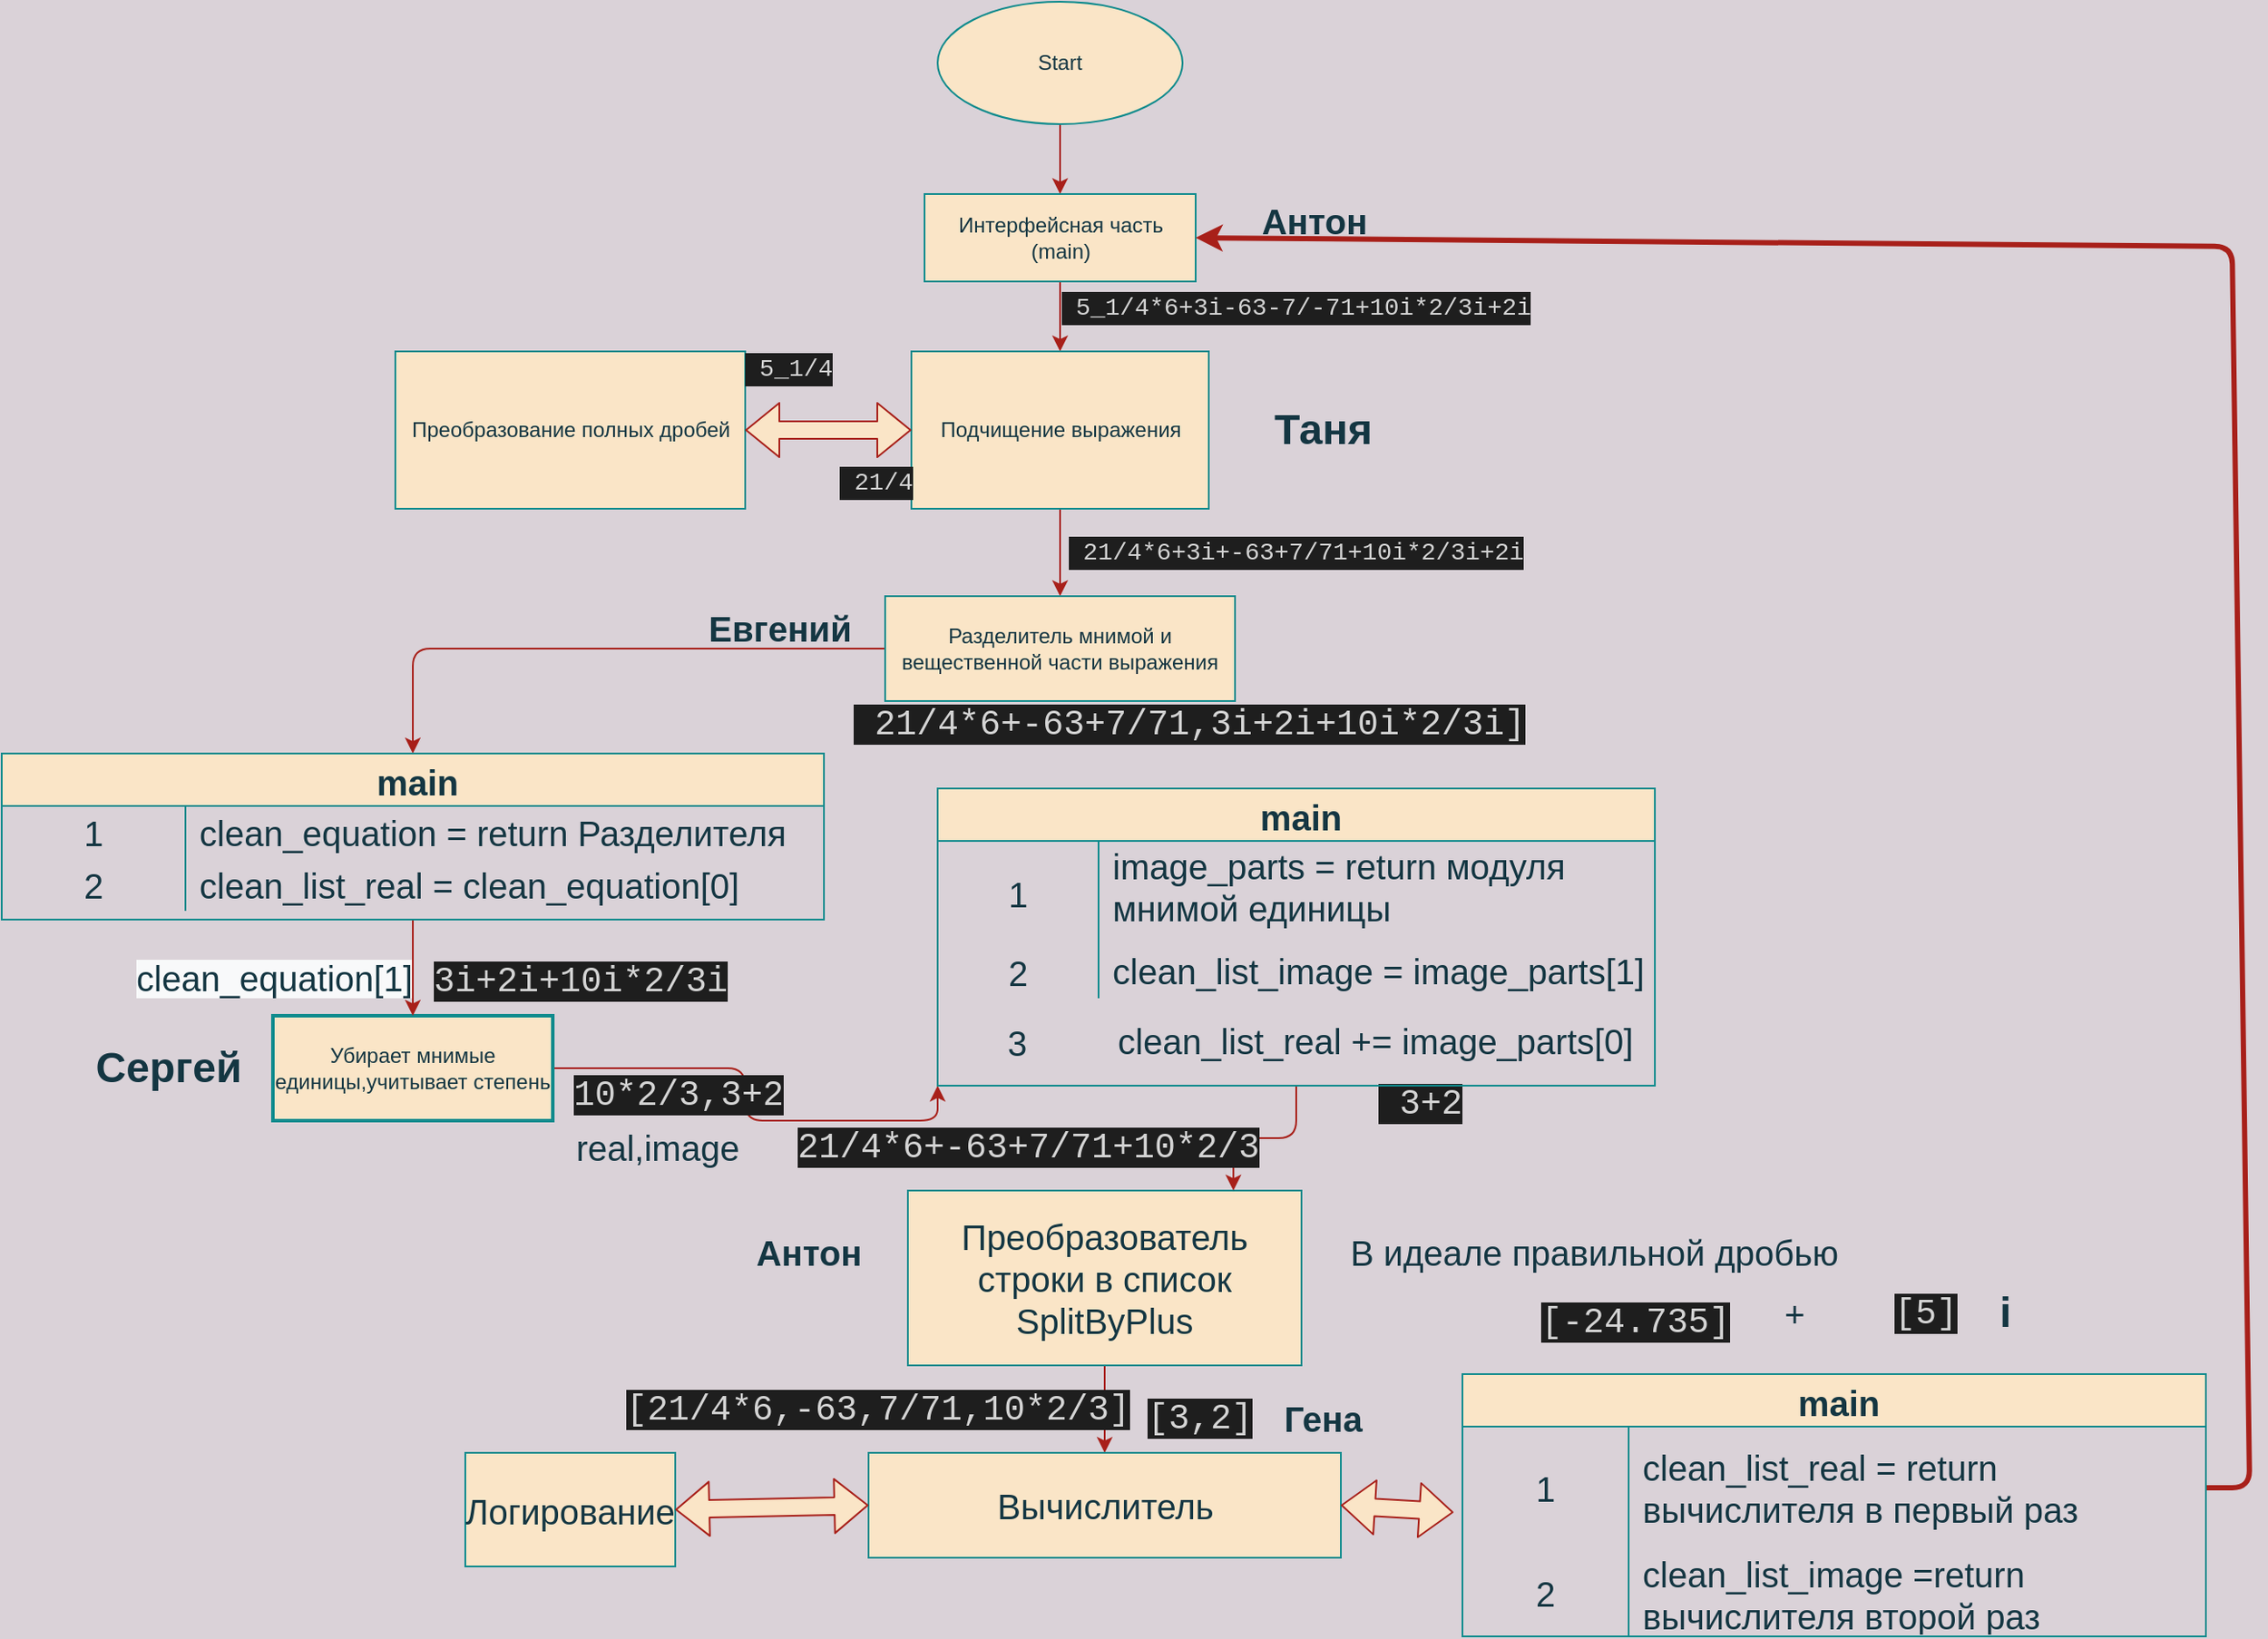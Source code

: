 <mxfile>
    <diagram id="B4KFkQ25G6b50r8x1pap" name="Page-1">
        <mxGraphModel dx="1245" dy="111" grid="1" gridSize="10" guides="1" tooltips="1" connect="1" arrows="1" fold="1" page="1" pageScale="1" pageWidth="850" pageHeight="1100" background="#DAD2D8" math="0" shadow="0">
            <root>
                <mxCell id="0"/>
                <mxCell id="1" parent="0"/>
                <mxCell id="RN8sHEYMvWGkv_5H0akw-8" value="" style="edgeStyle=orthogonalEdgeStyle;curved=0;rounded=1;sketch=0;orthogonalLoop=1;jettySize=auto;html=1;fontColor=#143642;strokeColor=#A8201A;fillColor=#FAE5C7;" parent="1" source="RN8sHEYMvWGkv_5H0akw-1" target="RN8sHEYMvWGkv_5H0akw-7" edge="1">
                    <mxGeometry relative="1" as="geometry"/>
                </mxCell>
                <mxCell id="RN8sHEYMvWGkv_5H0akw-1" value="Start" style="ellipse;whiteSpace=wrap;html=1;rounded=0;sketch=0;fontColor=#143642;strokeColor=#0F8B8D;fillColor=#FAE5C7;" parent="1" vertex="1">
                    <mxGeometry x="330" y="10" width="140" height="70" as="geometry"/>
                </mxCell>
                <mxCell id="RN8sHEYMvWGkv_5H0akw-13" value="" style="edgeStyle=orthogonalEdgeStyle;curved=0;rounded=1;sketch=0;orthogonalLoop=1;jettySize=auto;html=1;fontColor=#143642;strokeColor=#A8201A;fillColor=#FAE5C7;" parent="1" source="RN8sHEYMvWGkv_5H0akw-7" target="RN8sHEYMvWGkv_5H0akw-9" edge="1">
                    <mxGeometry relative="1" as="geometry"/>
                </mxCell>
                <mxCell id="RN8sHEYMvWGkv_5H0akw-7" value="Интерфейсная часть&lt;br&gt;(main)" style="html=1;rounded=0;sketch=0;fontColor=#143642;strokeColor=#0F8B8D;fillColor=#FAE5C7;" parent="1" vertex="1">
                    <mxGeometry x="322.5" y="120" width="155" height="50" as="geometry"/>
                </mxCell>
                <mxCell id="RN8sHEYMvWGkv_5H0akw-16" value="" style="edgeStyle=orthogonalEdgeStyle;curved=0;rounded=1;sketch=0;orthogonalLoop=1;jettySize=auto;html=1;fontColor=#143642;strokeColor=#A8201A;fillColor=#FAE5C7;" parent="1" source="RN8sHEYMvWGkv_5H0akw-9" target="RN8sHEYMvWGkv_5H0akw-15" edge="1">
                    <mxGeometry relative="1" as="geometry"/>
                </mxCell>
                <mxCell id="RN8sHEYMvWGkv_5H0akw-9" value="Подчищение выражения" style="html=1;rounded=0;sketch=0;fontColor=#143642;strokeColor=#0F8B8D;fillColor=#FAE5C7;" parent="1" vertex="1">
                    <mxGeometry x="315" y="210" width="170" height="90" as="geometry"/>
                </mxCell>
                <mxCell id="RN8sHEYMvWGkv_5H0akw-10" value="Преобразование полных дробей" style="html=1;rounded=0;sketch=0;fontColor=#143642;strokeColor=#0F8B8D;fillColor=#FAE5C7;" parent="1" vertex="1">
                    <mxGeometry x="20" y="210" width="200" height="90" as="geometry"/>
                </mxCell>
                <mxCell id="RN8sHEYMvWGkv_5H0akw-11" value="" style="shape=flexArrow;endArrow=classic;startArrow=classic;html=1;rounded=1;sketch=0;fontColor=#143642;strokeColor=#A8201A;fillColor=#FAE5C7;curved=0;exitX=1;exitY=0.5;exitDx=0;exitDy=0;entryX=0;entryY=0.5;entryDx=0;entryDy=0;" parent="1" source="RN8sHEYMvWGkv_5H0akw-10" target="RN8sHEYMvWGkv_5H0akw-9" edge="1">
                    <mxGeometry width="100" height="100" relative="1" as="geometry">
                        <mxPoint x="370" y="450" as="sourcePoint"/>
                        <mxPoint x="470" y="350" as="targetPoint"/>
                    </mxGeometry>
                </mxCell>
                <mxCell id="RN8sHEYMvWGkv_5H0akw-14" value="&lt;div style=&quot;color: rgb(212, 212, 212); background-color: rgb(30, 30, 30); font-family: Consolas, &amp;quot;Courier New&amp;quot;, monospace; font-size: 14px; line-height: 19px;&quot;&gt;&amp;nbsp;5_1/4*6+3i-63-7/-71+10i*2/3i+2i&lt;/div&gt;" style="text;html=1;strokeColor=none;fillColor=none;align=center;verticalAlign=middle;whiteSpace=wrap;rounded=0;sketch=0;fontColor=#143642;" parent="1" vertex="1">
                    <mxGeometry x="390" y="170" width="290" height="30" as="geometry"/>
                </mxCell>
                <mxCell id="RN8sHEYMvWGkv_5H0akw-24" value="" style="edgeStyle=orthogonalEdgeStyle;curved=0;rounded=1;sketch=0;orthogonalLoop=1;jettySize=auto;html=1;fontColor=#143642;strokeColor=#A8201A;fillColor=#FAE5C7;" parent="1" source="RN8sHEYMvWGkv_5H0akw-15" target="RN8sHEYMvWGkv_5H0akw-61" edge="1">
                    <mxGeometry relative="1" as="geometry"/>
                </mxCell>
                <mxCell id="RN8sHEYMvWGkv_5H0akw-15" value="Разделитель мнимой и вещественной части выражения" style="rounded=0;whiteSpace=wrap;html=1;sketch=0;fontColor=#143642;strokeColor=#0F8B8D;fillColor=#FAE5C7;" parent="1" vertex="1">
                    <mxGeometry x="300" y="350" width="200" height="60" as="geometry"/>
                </mxCell>
                <mxCell id="RN8sHEYMvWGkv_5H0akw-17" value="&lt;div style=&quot;color: rgb(212, 212, 212); background-color: rgb(30, 30, 30); font-family: Consolas, &amp;quot;Courier New&amp;quot;, monospace; font-size: 14px; line-height: 19px;&quot;&gt;&amp;nbsp;21/4*6+3i+-63+7/71+10i*2/3i+2i&lt;/div&gt;" style="text;html=1;strokeColor=none;fillColor=none;align=center;verticalAlign=middle;whiteSpace=wrap;rounded=0;sketch=0;fontColor=#143642;" parent="1" vertex="1">
                    <mxGeometry x="340" y="270" width="390" height="110" as="geometry"/>
                </mxCell>
                <mxCell id="RN8sHEYMvWGkv_5H0akw-18" value="Таня" style="text;strokeColor=none;fillColor=none;html=1;fontSize=24;fontStyle=1;verticalAlign=middle;align=center;rounded=0;sketch=0;fontColor=#143642;" parent="1" vertex="1">
                    <mxGeometry x="500" y="235" width="100" height="40" as="geometry"/>
                </mxCell>
                <mxCell id="RN8sHEYMvWGkv_5H0akw-21" value="&lt;div style=&quot;color: rgb(212, 212, 212); background-color: rgb(30, 30, 30); font-family: Consolas, &amp;quot;Courier New&amp;quot;, monospace; font-size: 14px; line-height: 19px;&quot;&gt;&amp;nbsp;5_1/4&lt;/div&gt;" style="text;html=1;strokeColor=none;fillColor=none;align=center;verticalAlign=middle;whiteSpace=wrap;rounded=0;sketch=0;fontColor=#143642;" parent="1" vertex="1">
                    <mxGeometry x="100" y="205" width="290" height="30" as="geometry"/>
                </mxCell>
                <mxCell id="RN8sHEYMvWGkv_5H0akw-22" value="&lt;div style=&quot;color: rgb(212, 212, 212); background-color: rgb(30, 30, 30); font-family: Consolas, &amp;quot;Courier New&amp;quot;, monospace; font-size: 14px; line-height: 19px;&quot;&gt;&amp;nbsp;21/4&lt;/div&gt;" style="text;html=1;strokeColor=none;fillColor=none;align=center;verticalAlign=middle;whiteSpace=wrap;rounded=0;sketch=0;fontColor=#143642;" parent="1" vertex="1">
                    <mxGeometry x="150" y="270" width="290" height="30" as="geometry"/>
                </mxCell>
                <mxCell id="RN8sHEYMvWGkv_5H0akw-37" value="" style="edgeStyle=orthogonalEdgeStyle;curved=0;rounded=1;sketch=0;orthogonalLoop=1;jettySize=auto;html=1;fontSize=20;fontColor=#143642;strokeColor=#A8201A;fillColor=#FAE5C7;entryX=0;entryY=1;entryDx=0;entryDy=0;" parent="1" source="RN8sHEYMvWGkv_5H0akw-23" target="RN8sHEYMvWGkv_5H0akw-72" edge="1">
                    <mxGeometry relative="1" as="geometry">
                        <mxPoint x="520" y="610" as="targetPoint"/>
                    </mxGeometry>
                </mxCell>
                <mxCell id="RN8sHEYMvWGkv_5H0akw-23" value="Убирает мнимые единицы,учитывает степень" style="rounded=0;whiteSpace=wrap;html=1;sketch=0;fontColor=#143642;strokeColor=#0F8B8D;fillColor=#FAE5C7;strokeWidth=2;" parent="1" vertex="1">
                    <mxGeometry x="-50" y="590" width="160" height="60" as="geometry"/>
                </mxCell>
                <mxCell id="RN8sHEYMvWGkv_5H0akw-25" value="&lt;span style=&quot;color: rgb(212, 212, 212); font-family: Consolas, &amp;quot;Courier New&amp;quot;, monospace; font-size: 20px; font-style: normal; font-variant-ligatures: normal; font-variant-caps: normal; font-weight: 400; letter-spacing: normal; orphans: 2; text-align: center; text-indent: 0px; text-transform: none; widows: 2; word-spacing: 0px; -webkit-text-stroke-width: 0px; background-color: rgb(30, 30, 30); text-decoration-thickness: initial; text-decoration-style: initial; text-decoration-color: initial; float: none; display: inline !important;&quot;&gt;&amp;nbsp;21/4*6+-63+7/71,3i+2i+10i*2/3i]&lt;/span&gt;" style="text;whiteSpace=wrap;html=1;fontColor=#143642;" parent="1" vertex="1">
                    <mxGeometry x="280" y="405" width="460" height="60" as="geometry"/>
                </mxCell>
                <mxCell id="RN8sHEYMvWGkv_5H0akw-36" value="" style="edgeStyle=orthogonalEdgeStyle;curved=0;rounded=1;sketch=0;orthogonalLoop=1;jettySize=auto;html=1;fontSize=20;fontColor=#143642;strokeColor=#A8201A;fillColor=#FAE5C7;" parent="1" source="RN8sHEYMvWGkv_5H0akw-28" target="RN8sHEYMvWGkv_5H0akw-35" edge="1">
                    <mxGeometry relative="1" as="geometry"/>
                </mxCell>
                <mxCell id="RN8sHEYMvWGkv_5H0akw-28" value="Преобразователь строки в список&lt;br&gt;SplitByPlus" style="rounded=0;whiteSpace=wrap;html=1;sketch=0;fontSize=20;fontColor=#143642;strokeColor=#0F8B8D;fillColor=#FAE5C7;" parent="1" vertex="1">
                    <mxGeometry x="313" y="690" width="225" height="100" as="geometry"/>
                </mxCell>
                <mxCell id="RN8sHEYMvWGkv_5H0akw-31" value="&lt;span style=&quot;color: rgb(20, 54, 66); font-family: Helvetica; font-size: 20px; font-style: normal; font-variant-ligatures: normal; font-variant-caps: normal; font-weight: 400; letter-spacing: normal; orphans: 2; text-align: center; text-indent: 0px; text-transform: none; widows: 2; word-spacing: 0px; -webkit-text-stroke-width: 0px; background-color: rgb(248, 249, 250); text-decoration-thickness: initial; text-decoration-style: initial; text-decoration-color: initial; float: none; display: inline !important;&quot;&gt;clean_equation[1]&lt;/span&gt;" style="text;whiteSpace=wrap;html=1;fontSize=20;fontColor=#143642;" parent="1" vertex="1">
                    <mxGeometry x="-130" y="550" width="180" height="40" as="geometry"/>
                </mxCell>
                <mxCell id="RN8sHEYMvWGkv_5H0akw-34" value="&lt;span style=&quot;color: rgb(212, 212, 212); font-family: Consolas, &amp;quot;Courier New&amp;quot;, monospace; font-size: 20px; font-style: normal; font-variant-ligatures: normal; font-variant-caps: normal; font-weight: 400; letter-spacing: normal; orphans: 2; text-align: center; text-indent: 0px; text-transform: none; widows: 2; word-spacing: 0px; -webkit-text-stroke-width: 0px; background-color: rgb(30, 30, 30); text-decoration-thickness: initial; text-decoration-style: initial; text-decoration-color: initial; float: none; display: inline !important;&quot;&gt;&amp;nbsp;3+2&lt;/span&gt;" style="text;whiteSpace=wrap;html=1;fontSize=20;fontColor=#143642;" parent="1" vertex="1">
                    <mxGeometry x="580" y="620" width="370" height="40" as="geometry"/>
                </mxCell>
                <mxCell id="RN8sHEYMvWGkv_5H0akw-35" value="Вычислитель" style="rounded=0;whiteSpace=wrap;html=1;sketch=0;fontSize=20;fontColor=#143642;strokeColor=#0F8B8D;fillColor=#FAE5C7;" parent="1" vertex="1">
                    <mxGeometry x="290.5" y="840" width="270" height="60" as="geometry"/>
                </mxCell>
                <mxCell id="RN8sHEYMvWGkv_5H0akw-39" value="&lt;span style=&quot;color: rgb(212, 212, 212); font-family: Consolas, &amp;quot;Courier New&amp;quot;, monospace; font-size: 20px; font-style: normal; font-variant-ligatures: normal; font-variant-caps: normal; font-weight: 400; letter-spacing: normal; orphans: 2; text-align: center; text-indent: 0px; text-transform: none; widows: 2; word-spacing: 0px; -webkit-text-stroke-width: 0px; background-color: rgb(30, 30, 30); text-decoration-thickness: initial; text-decoration-style: initial; text-decoration-color: initial; float: none; display: inline !important;&quot;&gt;3i+2i+10i*2/3i&lt;/span&gt;" style="text;whiteSpace=wrap;html=1;fontSize=20;fontColor=#143642;" parent="1" vertex="1">
                    <mxGeometry x="40" y="550" width="180" height="40" as="geometry"/>
                </mxCell>
                <mxCell id="RN8sHEYMvWGkv_5H0akw-42" value="&lt;b&gt;Гена&lt;/b&gt;" style="text;html=1;align=center;verticalAlign=middle;resizable=0;points=[];autosize=1;strokeColor=none;fillColor=none;fontSize=20;fontColor=#143642;" parent="1" vertex="1">
                    <mxGeometry x="520" y="805" width="60" height="30" as="geometry"/>
                </mxCell>
                <mxCell id="RN8sHEYMvWGkv_5H0akw-43" value="&lt;b&gt;Антон&lt;/b&gt;" style="text;html=1;align=center;verticalAlign=middle;resizable=0;points=[];autosize=1;strokeColor=none;fillColor=none;fontSize=20;fontColor=#143642;" parent="1" vertex="1">
                    <mxGeometry x="505" y="120" width="80" height="30" as="geometry"/>
                </mxCell>
                <mxCell id="RN8sHEYMvWGkv_5H0akw-44" value="Логирование" style="rounded=0;whiteSpace=wrap;html=1;sketch=0;fontSize=20;fontColor=#143642;strokeColor=#0F8B8D;fillColor=#FAE5C7;" parent="1" vertex="1">
                    <mxGeometry x="60" y="840" width="120" height="65" as="geometry"/>
                </mxCell>
                <mxCell id="RN8sHEYMvWGkv_5H0akw-45" value="" style="shape=flexArrow;endArrow=classic;startArrow=classic;html=1;rounded=1;sketch=0;fontSize=20;fontColor=#143642;strokeColor=#A8201A;fillColor=#FAE5C7;curved=0;exitX=1;exitY=0.5;exitDx=0;exitDy=0;entryX=0;entryY=0.5;entryDx=0;entryDy=0;" parent="1" source="RN8sHEYMvWGkv_5H0akw-44" target="RN8sHEYMvWGkv_5H0akw-35" edge="1">
                    <mxGeometry width="100" height="100" relative="1" as="geometry">
                        <mxPoint x="370" y="770" as="sourcePoint"/>
                        <mxPoint x="290" y="880" as="targetPoint"/>
                    </mxGeometry>
                </mxCell>
                <mxCell id="RN8sHEYMvWGkv_5H0akw-46" value="&lt;b&gt;Евгений&lt;/b&gt;" style="text;html=1;strokeColor=none;fillColor=none;align=center;verticalAlign=middle;whiteSpace=wrap;rounded=0;sketch=0;fontSize=20;fontColor=#143642;" parent="1" vertex="1">
                    <mxGeometry x="180" y="355" width="120" height="25" as="geometry"/>
                </mxCell>
                <mxCell id="RN8sHEYMvWGkv_5H0akw-47" value="Сергей" style="text;strokeColor=none;fillColor=none;html=1;fontSize=24;fontStyle=1;verticalAlign=middle;align=center;rounded=0;sketch=0;fontColor=#143642;" parent="1" vertex="1">
                    <mxGeometry x="-160" y="600" width="100" height="40" as="geometry"/>
                </mxCell>
                <mxCell id="RN8sHEYMvWGkv_5H0akw-48" value="&lt;b&gt;Антон&lt;/b&gt;" style="text;html=1;align=center;verticalAlign=middle;resizable=0;points=[];autosize=1;strokeColor=none;fillColor=none;fontSize=20;fontColor=#143642;" parent="1" vertex="1">
                    <mxGeometry x="215.5" y="710" width="80" height="30" as="geometry"/>
                </mxCell>
                <mxCell id="RN8sHEYMvWGkv_5H0akw-49" value="&lt;span style=&quot;color: rgb(212, 212, 212); font-family: Consolas, &amp;quot;Courier New&amp;quot;, monospace; font-size: 20px; font-style: normal; font-variant-ligatures: normal; font-variant-caps: normal; font-weight: 400; letter-spacing: normal; orphans: 2; text-align: center; text-indent: 0px; text-transform: none; widows: 2; word-spacing: 0px; -webkit-text-stroke-width: 0px; background-color: rgb(30, 30, 30); text-decoration-thickness: initial; text-decoration-style: initial; text-decoration-color: initial; float: none; display: inline !important;&quot;&gt;10*2/3,&lt;/span&gt;&lt;span style=&quot;color: rgb(212, 212, 212); font-family: Consolas, &amp;quot;Courier New&amp;quot;, monospace; text-align: center; background-color: rgb(30, 30, 30);&quot;&gt;3+2&lt;/span&gt;" style="text;whiteSpace=wrap;html=1;fontSize=20;fontColor=#143642;" parent="1" vertex="1">
                    <mxGeometry x="120" y="615" width="180" height="40" as="geometry"/>
                </mxCell>
                <mxCell id="RN8sHEYMvWGkv_5H0akw-50" value="real,image" style="text;html=1;strokeColor=none;fillColor=none;align=center;verticalAlign=middle;whiteSpace=wrap;rounded=0;sketch=0;fontSize=20;fontColor=#143642;" parent="1" vertex="1">
                    <mxGeometry x="140" y="650" width="60" height="30" as="geometry"/>
                </mxCell>
                <mxCell id="RN8sHEYMvWGkv_5H0akw-53" value="&lt;span style=&quot;color: rgb(212, 212, 212); font-family: Consolas, &amp;quot;Courier New&amp;quot;, monospace; font-size: 20px; font-style: normal; font-variant-ligatures: normal; font-variant-caps: normal; font-weight: 400; letter-spacing: normal; orphans: 2; text-align: center; text-indent: 0px; text-transform: none; widows: 2; word-spacing: 0px; -webkit-text-stroke-width: 0px; background-color: rgb(30, 30, 30); text-decoration-thickness: initial; text-decoration-style: initial; text-decoration-color: initial; float: none; display: inline !important;&quot;&gt;[21/4*6,-63,7/71,10*2/3]&lt;/span&gt;" style="text;whiteSpace=wrap;html=1;fontSize=20;fontColor=#143642;" parent="1" vertex="1">
                    <mxGeometry x="150" y="795" width="340" height="50" as="geometry"/>
                </mxCell>
                <mxCell id="RN8sHEYMvWGkv_5H0akw-54" value="&lt;span style=&quot;color: rgb(212, 212, 212); font-family: Consolas, &amp;quot;Courier New&amp;quot;, monospace; font-size: 20px; font-style: normal; font-variant-ligatures: normal; font-variant-caps: normal; font-weight: 400; letter-spacing: normal; orphans: 2; text-align: center; text-indent: 0px; text-transform: none; widows: 2; word-spacing: 0px; -webkit-text-stroke-width: 0px; background-color: rgb(30, 30, 30); text-decoration-thickness: initial; text-decoration-style: initial; text-decoration-color: initial; float: none; display: inline !important;&quot;&gt;[3,2]&lt;/span&gt;" style="text;whiteSpace=wrap;html=1;fontSize=20;fontColor=#143642;" parent="1" vertex="1">
                    <mxGeometry x="448" y="800" width="90" height="40" as="geometry"/>
                </mxCell>
                <mxCell id="RN8sHEYMvWGkv_5H0akw-56" value="&lt;span style=&quot;color: rgb(212 , 212 , 212) ; font-family: &amp;#34;consolas&amp;#34; , &amp;#34;courier new&amp;#34; , monospace ; font-size: 20px ; font-style: normal ; font-weight: 400 ; letter-spacing: normal ; text-align: center ; text-indent: 0px ; text-transform: none ; word-spacing: 0px ; background-color: rgb(30 , 30 , 30) ; float: none ; display: inline&quot;&gt;[-24.735]&lt;/span&gt;" style="text;whiteSpace=wrap;html=1;fontSize=20;fontColor=#143642;" parent="1" vertex="1">
                    <mxGeometry x="672.5" y="745" width="340" height="50" as="geometry"/>
                </mxCell>
                <mxCell id="RN8sHEYMvWGkv_5H0akw-57" value="" style="endArrow=classic;html=1;rounded=1;sketch=0;fontSize=20;fontColor=#143642;strokeColor=#A8201A;fillColor=#FAE5C7;curved=0;exitX=1;exitY=0.5;exitDx=0;exitDy=0;entryX=1;entryY=0.5;entryDx=0;entryDy=0;strokeWidth=3;" parent="1" source="RN8sHEYMvWGkv_5H0akw-90" target="RN8sHEYMvWGkv_5H0akw-7" edge="1">
                    <mxGeometry width="50" height="50" relative="1" as="geometry">
                        <mxPoint x="400" y="820" as="sourcePoint"/>
                        <mxPoint x="450" y="770" as="targetPoint"/>
                        <Array as="points">
                            <mxPoint x="1080" y="860"/>
                            <mxPoint x="1070" y="150"/>
                        </Array>
                    </mxGeometry>
                </mxCell>
                <mxCell id="RN8sHEYMvWGkv_5H0akw-58" value="&lt;span style=&quot;color: rgb(212, 212, 212); font-family: Consolas, &amp;quot;Courier New&amp;quot;, monospace; font-size: 20px; font-style: normal; font-variant-ligatures: normal; font-variant-caps: normal; font-weight: 400; letter-spacing: normal; orphans: 2; text-align: center; text-indent: 0px; text-transform: none; widows: 2; word-spacing: 0px; -webkit-text-stroke-width: 0px; background-color: rgb(30, 30, 30); text-decoration-thickness: initial; text-decoration-style: initial; text-decoration-color: initial; float: none; display: inline !important;&quot;&gt;[5]&lt;/span&gt;" style="text;whiteSpace=wrap;html=1;fontSize=20;fontColor=#143642;" parent="1" vertex="1">
                    <mxGeometry x="875" y="740" width="80" height="40" as="geometry"/>
                </mxCell>
                <mxCell id="RN8sHEYMvWGkv_5H0akw-59" value="i" style="text;strokeColor=none;fillColor=none;html=1;fontSize=24;fontStyle=1;verticalAlign=middle;align=center;rounded=0;sketch=0;fontColor=#143642;" parent="1" vertex="1">
                    <mxGeometry x="890" y="740" width="100" height="40" as="geometry"/>
                </mxCell>
                <mxCell id="RN8sHEYMvWGkv_5H0akw-60" value="+" style="text;html=1;strokeColor=none;fillColor=none;align=center;verticalAlign=middle;whiteSpace=wrap;rounded=0;sketch=0;fontSize=20;fontColor=#143642;" parent="1" vertex="1">
                    <mxGeometry x="790" y="745" width="60" height="30" as="geometry"/>
                </mxCell>
                <mxCell id="RN8sHEYMvWGkv_5H0akw-71" value="" style="edgeStyle=orthogonalEdgeStyle;curved=0;rounded=1;sketch=0;orthogonalLoop=1;jettySize=auto;html=1;fontSize=20;fontColor=#143642;strokeColor=#A8201A;strokeWidth=1;fillColor=#FAE5C7;" parent="1" source="RN8sHEYMvWGkv_5H0akw-61" target="RN8sHEYMvWGkv_5H0akw-23" edge="1">
                    <mxGeometry relative="1" as="geometry"/>
                </mxCell>
                <mxCell id="RN8sHEYMvWGkv_5H0akw-61" value=" main" style="shape=table;startSize=30;container=1;collapsible=0;childLayout=tableLayout;fixedRows=1;rowLines=0;fontStyle=1;rounded=0;sketch=0;fontSize=20;fontColor=#143642;strokeColor=#0F8B8D;fillColor=#FAE5C7;" parent="1" vertex="1">
                    <mxGeometry x="-205" y="440" width="470" height="95" as="geometry"/>
                </mxCell>
                <mxCell id="RN8sHEYMvWGkv_5H0akw-62" value="" style="shape=tableRow;horizontal=0;startSize=0;swimlaneHead=0;swimlaneBody=0;top=0;left=0;bottom=0;right=0;collapsible=0;dropTarget=0;fillColor=none;points=[[0,0.5],[1,0.5]];portConstraint=eastwest;rounded=0;sketch=0;fontSize=20;fontColor=#143642;strokeColor=#0F8B8D;" parent="RN8sHEYMvWGkv_5H0akw-61" vertex="1">
                    <mxGeometry y="30" width="470" height="30" as="geometry"/>
                </mxCell>
                <mxCell id="RN8sHEYMvWGkv_5H0akw-63" value="1" style="shape=partialRectangle;html=1;whiteSpace=wrap;connectable=0;fillColor=none;top=0;left=0;bottom=0;right=0;overflow=hidden;pointerEvents=1;rounded=0;sketch=0;fontSize=20;fontColor=#143642;strokeColor=#0F8B8D;" parent="RN8sHEYMvWGkv_5H0akw-62" vertex="1">
                    <mxGeometry width="105" height="30" as="geometry">
                        <mxRectangle width="105" height="30" as="alternateBounds"/>
                    </mxGeometry>
                </mxCell>
                <mxCell id="RN8sHEYMvWGkv_5H0akw-64" value="&lt;span style=&quot;text-align: center;&quot;&gt;clean_equation = return Разделителя&lt;/span&gt;" style="shape=partialRectangle;html=1;whiteSpace=wrap;connectable=0;fillColor=none;top=0;left=0;bottom=0;right=0;align=left;spacingLeft=6;overflow=hidden;rounded=0;sketch=0;fontSize=20;fontColor=#143642;strokeColor=#0F8B8D;" parent="RN8sHEYMvWGkv_5H0akw-62" vertex="1">
                    <mxGeometry x="105" width="365" height="30" as="geometry">
                        <mxRectangle width="365" height="30" as="alternateBounds"/>
                    </mxGeometry>
                </mxCell>
                <mxCell id="RN8sHEYMvWGkv_5H0akw-65" value="" style="shape=tableRow;horizontal=0;startSize=0;swimlaneHead=0;swimlaneBody=0;top=0;left=0;bottom=0;right=0;collapsible=0;dropTarget=0;fillColor=none;points=[[0,0.5],[1,0.5]];portConstraint=eastwest;rounded=0;sketch=0;fontSize=20;fontColor=#143642;strokeColor=#0F8B8D;" parent="RN8sHEYMvWGkv_5H0akw-61" vertex="1">
                    <mxGeometry y="60" width="470" height="30" as="geometry"/>
                </mxCell>
                <mxCell id="RN8sHEYMvWGkv_5H0akw-66" value="2" style="shape=partialRectangle;html=1;whiteSpace=wrap;connectable=0;fillColor=none;top=0;left=0;bottom=0;right=0;overflow=hidden;rounded=0;sketch=0;fontSize=20;fontColor=#143642;strokeColor=#0F8B8D;" parent="RN8sHEYMvWGkv_5H0akw-65" vertex="1">
                    <mxGeometry width="105" height="30" as="geometry">
                        <mxRectangle width="105" height="30" as="alternateBounds"/>
                    </mxGeometry>
                </mxCell>
                <mxCell id="RN8sHEYMvWGkv_5H0akw-67" value="&lt;span style=&quot;text-align: center;&quot;&gt;clean_list_real = clean_equation[0]&lt;/span&gt;" style="shape=partialRectangle;html=1;whiteSpace=wrap;connectable=0;fillColor=none;top=0;left=0;bottom=0;right=0;align=left;spacingLeft=6;overflow=hidden;rounded=0;sketch=0;fontSize=20;fontColor=#143642;strokeColor=#0F8B8D;" parent="RN8sHEYMvWGkv_5H0akw-65" vertex="1">
                    <mxGeometry x="105" width="365" height="30" as="geometry">
                        <mxRectangle width="365" height="30" as="alternateBounds"/>
                    </mxGeometry>
                </mxCell>
                <mxCell id="RN8sHEYMvWGkv_5H0akw-83" value="" style="edgeStyle=orthogonalEdgeStyle;curved=0;rounded=1;sketch=0;orthogonalLoop=1;jettySize=auto;html=1;fontSize=20;fontColor=#143642;strokeColor=#A8201A;strokeWidth=1;fillColor=#FAE5C7;entryX=0.827;entryY=0;entryDx=0;entryDy=0;entryPerimeter=0;" parent="1" source="RN8sHEYMvWGkv_5H0akw-72" target="RN8sHEYMvWGkv_5H0akw-28" edge="1">
                    <mxGeometry relative="1" as="geometry">
                        <mxPoint x="845" y="635" as="targetPoint"/>
                    </mxGeometry>
                </mxCell>
                <mxCell id="RN8sHEYMvWGkv_5H0akw-72" value=" main" style="shape=table;startSize=30;container=1;collapsible=0;childLayout=tableLayout;fixedRows=1;rowLines=0;fontStyle=1;rounded=0;sketch=0;fontSize=20;fontColor=#143642;strokeColor=#0F8B8D;fillColor=#FAE5C7;" parent="1" vertex="1">
                    <mxGeometry x="330" y="460" width="410" height="170" as="geometry"/>
                </mxCell>
                <mxCell id="RN8sHEYMvWGkv_5H0akw-73" value="" style="shape=tableRow;horizontal=0;startSize=0;swimlaneHead=0;swimlaneBody=0;top=0;left=0;bottom=0;right=0;collapsible=0;dropTarget=0;fillColor=none;points=[[0,0.5],[1,0.5]];portConstraint=eastwest;rounded=0;sketch=0;fontSize=20;fontColor=#143642;strokeColor=#0F8B8D;" parent="RN8sHEYMvWGkv_5H0akw-72" vertex="1">
                    <mxGeometry y="30" width="410" height="60" as="geometry"/>
                </mxCell>
                <mxCell id="RN8sHEYMvWGkv_5H0akw-74" value="1" style="shape=partialRectangle;html=1;whiteSpace=wrap;connectable=0;fillColor=none;top=0;left=0;bottom=0;right=0;overflow=hidden;pointerEvents=1;rounded=0;sketch=0;fontSize=20;fontColor=#143642;strokeColor=#0F8B8D;" parent="RN8sHEYMvWGkv_5H0akw-73" vertex="1">
                    <mxGeometry width="92" height="60" as="geometry">
                        <mxRectangle width="92" height="60" as="alternateBounds"/>
                    </mxGeometry>
                </mxCell>
                <mxCell id="RN8sHEYMvWGkv_5H0akw-75" value="&lt;span style=&quot;text-align: center;&quot;&gt;image_parts = return модуля мнимой единицы&lt;br&gt;&lt;br&gt;&lt;/span&gt;" style="shape=partialRectangle;html=1;whiteSpace=wrap;connectable=0;fillColor=none;top=0;left=0;bottom=0;right=0;align=left;spacingLeft=6;overflow=hidden;rounded=0;sketch=0;fontSize=20;fontColor=#143642;strokeColor=#0F8B8D;" parent="RN8sHEYMvWGkv_5H0akw-73" vertex="1">
                    <mxGeometry x="92" width="318" height="60" as="geometry">
                        <mxRectangle width="318" height="60" as="alternateBounds"/>
                    </mxGeometry>
                </mxCell>
                <mxCell id="RN8sHEYMvWGkv_5H0akw-76" value="" style="shape=tableRow;horizontal=0;startSize=0;swimlaneHead=0;swimlaneBody=0;top=0;left=0;bottom=0;right=0;collapsible=0;dropTarget=0;fillColor=none;points=[[0,0.5],[1,0.5]];portConstraint=eastwest;rounded=0;sketch=0;fontSize=20;fontColor=#143642;strokeColor=#0F8B8D;" parent="RN8sHEYMvWGkv_5H0akw-72" vertex="1">
                    <mxGeometry y="90" width="410" height="30" as="geometry"/>
                </mxCell>
                <mxCell id="RN8sHEYMvWGkv_5H0akw-77" value="2" style="shape=partialRectangle;html=1;whiteSpace=wrap;connectable=0;fillColor=none;top=0;left=0;bottom=0;right=0;overflow=hidden;rounded=0;sketch=0;fontSize=20;fontColor=#143642;strokeColor=#0F8B8D;" parent="RN8sHEYMvWGkv_5H0akw-76" vertex="1">
                    <mxGeometry width="92" height="30" as="geometry">
                        <mxRectangle width="92" height="30" as="alternateBounds"/>
                    </mxGeometry>
                </mxCell>
                <mxCell id="RN8sHEYMvWGkv_5H0akw-78" value="&lt;span style=&quot;text-align: center;&quot;&gt;clean_list_image =&lt;/span&gt;&lt;span style=&quot;text-align: center;&quot;&gt;&amp;nbsp;image_parts[1]&lt;br&gt;&lt;br&gt;&lt;br&gt;&lt;/span&gt;" style="shape=partialRectangle;html=1;whiteSpace=wrap;connectable=0;fillColor=none;top=0;left=0;bottom=0;right=0;align=left;spacingLeft=6;overflow=hidden;rounded=0;sketch=0;fontSize=20;fontColor=#143642;strokeColor=#0F8B8D;" parent="RN8sHEYMvWGkv_5H0akw-76" vertex="1">
                    <mxGeometry x="92" width="318" height="30" as="geometry">
                        <mxRectangle width="318" height="30" as="alternateBounds"/>
                    </mxGeometry>
                </mxCell>
                <mxCell id="RN8sHEYMvWGkv_5H0akw-79" value="3" style="shape=partialRectangle;html=1;whiteSpace=wrap;connectable=0;fillColor=none;top=0;left=0;bottom=0;right=0;overflow=hidden;rounded=0;sketch=0;fontSize=20;fontColor=#143642;strokeColor=#0F8B8D;" parent="1" vertex="1">
                    <mxGeometry x="326" y="590" width="99" height="30" as="geometry">
                        <mxRectangle width="99" height="30" as="alternateBounds"/>
                    </mxGeometry>
                </mxCell>
                <mxCell id="RN8sHEYMvWGkv_5H0akw-81" value="&lt;span style=&quot;text-align: center;&quot;&gt;clean_list_real +=&lt;/span&gt;&lt;span style=&quot;text-align: center;&quot;&gt;&amp;nbsp;image_parts[0]&lt;br&gt;&lt;br&gt;&lt;br&gt;&lt;/span&gt;" style="shape=partialRectangle;html=1;whiteSpace=wrap;connectable=0;fillColor=none;top=0;left=0;bottom=0;right=0;align=left;spacingLeft=6;overflow=hidden;rounded=0;sketch=0;fontSize=20;fontColor=#143642;strokeColor=#0F8B8D;" parent="1" vertex="1">
                    <mxGeometry x="425" y="590" width="341" height="30" as="geometry">
                        <mxRectangle width="341" height="30" as="alternateBounds"/>
                    </mxGeometry>
                </mxCell>
                <mxCell id="RN8sHEYMvWGkv_5H0akw-84" value="&lt;span style=&quot;color: rgb(212, 212, 212); font-family: Consolas, &amp;quot;Courier New&amp;quot;, monospace; font-size: 20px; font-style: normal; font-variant-ligatures: normal; font-variant-caps: normal; font-weight: 400; letter-spacing: normal; orphans: 2; text-align: center; text-indent: 0px; text-transform: none; widows: 2; word-spacing: 0px; -webkit-text-stroke-width: 0px; background-color: rgb(30, 30, 30); text-decoration-thickness: initial; text-decoration-style: initial; text-decoration-color: initial; float: none; display: inline !important;&quot;&gt;21/4*6+-63+7/71+10*2/3&lt;/span&gt;" style="text;whiteSpace=wrap;html=1;fontSize=20;fontColor=#143642;" parent="1" vertex="1">
                    <mxGeometry x="248" y="645" width="200" height="40" as="geometry"/>
                </mxCell>
                <mxCell id="RN8sHEYMvWGkv_5H0akw-88" value="В идеале правильной дробью" style="text;html=1;align=center;verticalAlign=middle;resizable=0;points=[];autosize=1;strokeColor=none;fillColor=none;fontSize=20;fontColor=#143642;" parent="1" vertex="1">
                    <mxGeometry x="560" y="710" width="290" height="30" as="geometry"/>
                </mxCell>
                <mxCell id="RN8sHEYMvWGkv_5H0akw-89" value=" main" style="shape=table;startSize=30;container=1;collapsible=0;childLayout=tableLayout;fixedRows=1;rowLines=0;fontStyle=1;rounded=0;sketch=0;fontSize=20;fontColor=#143642;strokeColor=#0F8B8D;fillColor=#FAE5C7;" parent="1" vertex="1">
                    <mxGeometry x="630" y="795" width="425" height="150" as="geometry"/>
                </mxCell>
                <mxCell id="RN8sHEYMvWGkv_5H0akw-90" value="" style="shape=tableRow;horizontal=0;startSize=0;swimlaneHead=0;swimlaneBody=0;top=0;left=0;bottom=0;right=0;collapsible=0;dropTarget=0;fillColor=none;points=[[0,0.5],[1,0.5]];portConstraint=eastwest;rounded=0;sketch=0;fontSize=20;fontColor=#143642;strokeColor=#0F8B8D;" parent="RN8sHEYMvWGkv_5H0akw-89" vertex="1">
                    <mxGeometry y="30" width="425" height="70" as="geometry"/>
                </mxCell>
                <mxCell id="RN8sHEYMvWGkv_5H0akw-91" value="1" style="shape=partialRectangle;html=1;whiteSpace=wrap;connectable=0;fillColor=none;top=0;left=0;bottom=0;right=0;overflow=hidden;pointerEvents=1;rounded=0;sketch=0;fontSize=20;fontColor=#143642;strokeColor=#0F8B8D;" parent="RN8sHEYMvWGkv_5H0akw-90" vertex="1">
                    <mxGeometry width="95" height="70" as="geometry">
                        <mxRectangle width="95" height="70" as="alternateBounds"/>
                    </mxGeometry>
                </mxCell>
                <mxCell id="RN8sHEYMvWGkv_5H0akw-92" value="&lt;span style=&quot;text-align: center;&quot;&gt;clean_list_real =&lt;/span&gt;&lt;span style=&quot;text-align: center;&quot;&gt;&amp;nbsp;return вычислителя в первый раз&lt;br&gt;&lt;/span&gt;" style="shape=partialRectangle;html=1;whiteSpace=wrap;connectable=0;fillColor=none;top=0;left=0;bottom=0;right=0;align=left;spacingLeft=6;overflow=hidden;rounded=0;sketch=0;fontSize=20;fontColor=#143642;strokeColor=#0F8B8D;" parent="RN8sHEYMvWGkv_5H0akw-90" vertex="1">
                    <mxGeometry x="95" width="330" height="70" as="geometry">
                        <mxRectangle width="330" height="70" as="alternateBounds"/>
                    </mxGeometry>
                </mxCell>
                <mxCell id="RN8sHEYMvWGkv_5H0akw-93" value="" style="shape=tableRow;horizontal=0;startSize=0;swimlaneHead=0;swimlaneBody=0;top=0;left=0;bottom=0;right=0;collapsible=0;dropTarget=0;fillColor=none;points=[[0,0.5],[1,0.5]];portConstraint=eastwest;rounded=0;sketch=0;fontSize=20;fontColor=#143642;strokeColor=#0F8B8D;" parent="RN8sHEYMvWGkv_5H0akw-89" vertex="1">
                    <mxGeometry y="100" width="425" height="50" as="geometry"/>
                </mxCell>
                <mxCell id="RN8sHEYMvWGkv_5H0akw-94" value="2" style="shape=partialRectangle;html=1;whiteSpace=wrap;connectable=0;fillColor=none;top=0;left=0;bottom=0;right=0;overflow=hidden;rounded=0;sketch=0;fontSize=20;fontColor=#143642;strokeColor=#0F8B8D;" parent="RN8sHEYMvWGkv_5H0akw-93" vertex="1">
                    <mxGeometry width="95" height="50" as="geometry">
                        <mxRectangle width="95" height="50" as="alternateBounds"/>
                    </mxGeometry>
                </mxCell>
                <mxCell id="RN8sHEYMvWGkv_5H0akw-95" value="&lt;span style=&quot;text-align: center;&quot;&gt;clean_list_image =&lt;/span&gt;&lt;span style=&quot;text-align: center;&quot;&gt;return вычислителя второй раз&lt;/span&gt;&lt;span style=&quot;text-align: center;&quot;&gt;&lt;br&gt;&lt;/span&gt;" style="shape=partialRectangle;html=1;whiteSpace=wrap;connectable=0;fillColor=none;top=0;left=0;bottom=0;right=0;align=left;spacingLeft=6;overflow=hidden;rounded=0;sketch=0;fontSize=20;fontColor=#143642;strokeColor=#0F8B8D;" parent="RN8sHEYMvWGkv_5H0akw-93" vertex="1">
                    <mxGeometry x="95" width="330" height="50" as="geometry">
                        <mxRectangle width="330" height="50" as="alternateBounds"/>
                    </mxGeometry>
                </mxCell>
                <mxCell id="RN8sHEYMvWGkv_5H0akw-96" value="" style="shape=flexArrow;endArrow=classic;startArrow=classic;html=1;rounded=1;sketch=0;fontSize=20;fontColor=#143642;strokeColor=#A8201A;strokeWidth=1;fillColor=#FAE5C7;curved=0;entryX=-0.012;entryY=0.7;entryDx=0;entryDy=0;exitX=1;exitY=0.5;exitDx=0;exitDy=0;entryPerimeter=0;" parent="1" source="RN8sHEYMvWGkv_5H0akw-35" target="RN8sHEYMvWGkv_5H0akw-90" edge="1">
                    <mxGeometry width="100" height="100" relative="1" as="geometry">
                        <mxPoint x="370" y="830" as="sourcePoint"/>
                        <mxPoint x="470" y="730" as="targetPoint"/>
                    </mxGeometry>
                </mxCell>
            </root>
        </mxGraphModel>
    </diagram>
</mxfile>